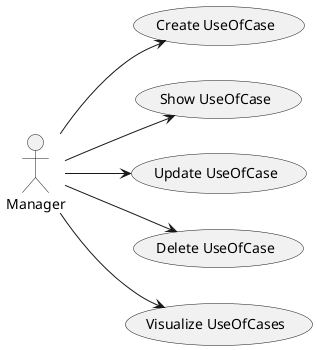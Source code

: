 @startuml
left to right direction

:Manager: --> (Create UseOfCase)
:Manager: --> (Show UseOfCase)
:Manager: --> (Update UseOfCase)
:Manager: --> (Delete UseOfCase)

:Manager: --> (Visualize UseOfCases)
@enduml
